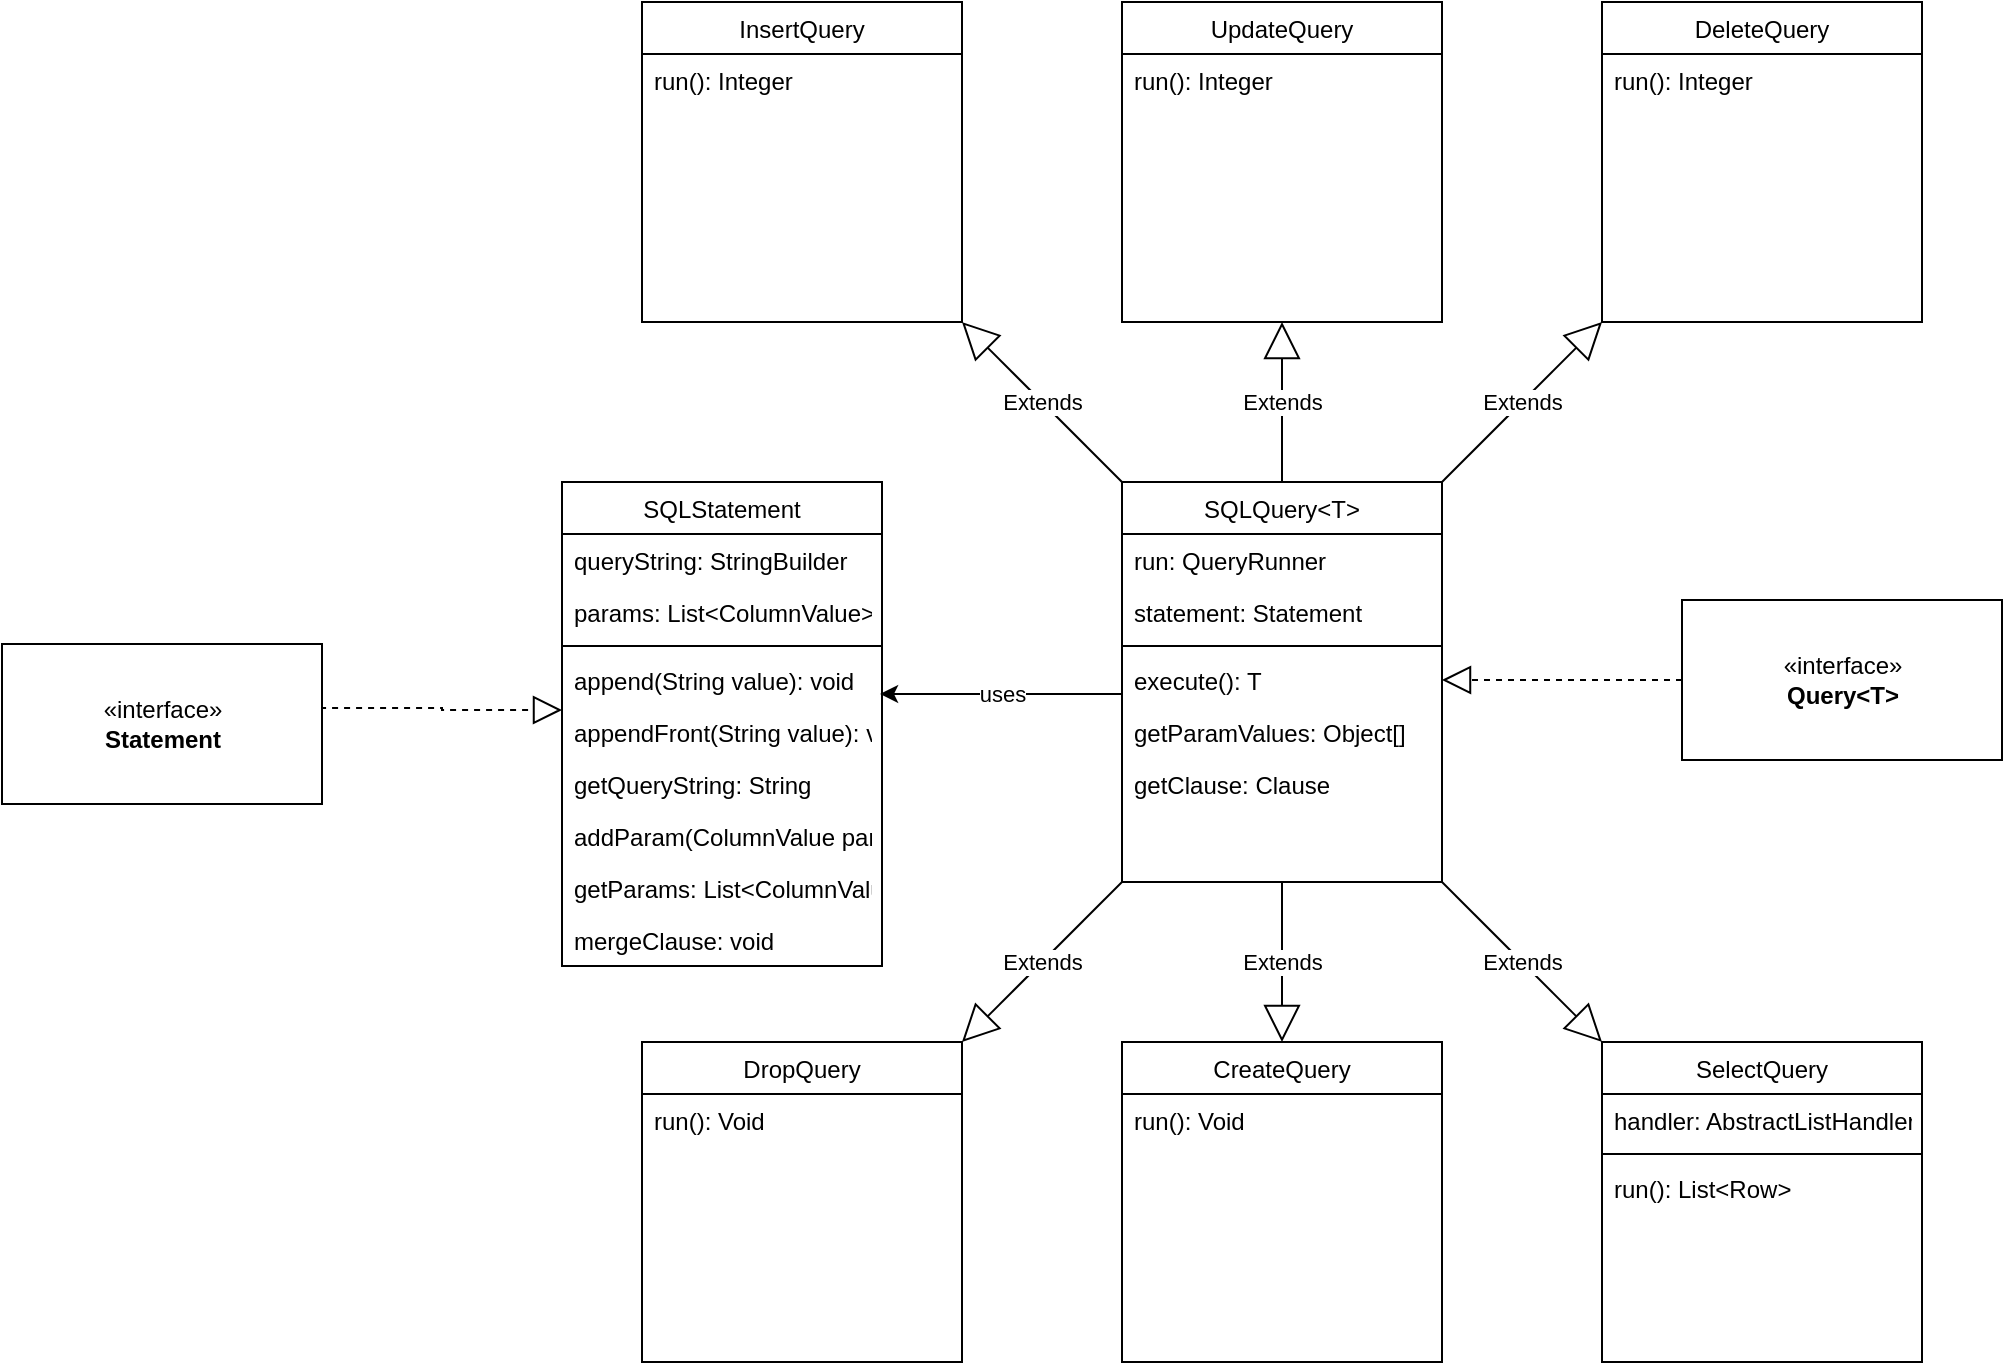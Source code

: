 <mxfile version="14.7.6" type="device" pages="2"><diagram id="C5RBs43oDa-KdzZeNtuy" name="Page-1"><mxGraphModel dx="1853" dy="450" grid="1" gridSize="10" guides="1" tooltips="1" connect="1" arrows="1" fold="1" page="1" pageScale="1" pageWidth="827" pageHeight="1169" math="0" shadow="0"><root><mxCell id="WIyWlLk6GJQsqaUBKTNV-0"/><mxCell id="WIyWlLk6GJQsqaUBKTNV-1" parent="WIyWlLk6GJQsqaUBKTNV-0"/><mxCell id="ouzQ8cs4tHCiYarw45k7-28" value="SQLStatement" style="swimlane;fontStyle=0;align=center;verticalAlign=top;childLayout=stackLayout;horizontal=1;startSize=26;horizontalStack=0;resizeParent=1;resizeLast=0;collapsible=1;marginBottom=0;rounded=0;shadow=0;strokeWidth=1;" parent="WIyWlLk6GJQsqaUBKTNV-1" vertex="1"><mxGeometry x="-320" y="280" width="160" height="242" as="geometry"><mxRectangle x="550" y="140" width="160" height="26" as="alternateBounds"/></mxGeometry></mxCell><mxCell id="ouzQ8cs4tHCiYarw45k7-29" value="queryString: StringBuilder" style="text;align=left;verticalAlign=top;spacingLeft=4;spacingRight=4;overflow=hidden;rotatable=0;points=[[0,0.5],[1,0.5]];portConstraint=eastwest;" parent="ouzQ8cs4tHCiYarw45k7-28" vertex="1"><mxGeometry y="26" width="160" height="26" as="geometry"/></mxCell><mxCell id="UrJvhQixCXuRGBfSf3v2-2" value="params: List&lt;ColumnValue&gt;" style="text;align=left;verticalAlign=top;spacingLeft=4;spacingRight=4;overflow=hidden;rotatable=0;points=[[0,0.5],[1,0.5]];portConstraint=eastwest;" vertex="1" parent="ouzQ8cs4tHCiYarw45k7-28"><mxGeometry y="52" width="160" height="26" as="geometry"/></mxCell><mxCell id="ouzQ8cs4tHCiYarw45k7-30" value="" style="line;strokeWidth=1;fillColor=none;align=left;verticalAlign=middle;spacingTop=-1;spacingLeft=3;spacingRight=3;rotatable=0;labelPosition=right;points=[];portConstraint=eastwest;" parent="ouzQ8cs4tHCiYarw45k7-28" vertex="1"><mxGeometry y="78" width="160" height="8" as="geometry"/></mxCell><mxCell id="ouzQ8cs4tHCiYarw45k7-31" value="append(String value): void" style="text;align=left;verticalAlign=top;spacingLeft=4;spacingRight=4;overflow=hidden;rotatable=0;points=[[0,0.5],[1,0.5]];portConstraint=eastwest;" parent="ouzQ8cs4tHCiYarw45k7-28" vertex="1"><mxGeometry y="86" width="160" height="26" as="geometry"/></mxCell><mxCell id="UrJvhQixCXuRGBfSf3v2-18" value="appendFront(String value): void" style="text;align=left;verticalAlign=top;spacingLeft=4;spacingRight=4;overflow=hidden;rotatable=0;points=[[0,0.5],[1,0.5]];portConstraint=eastwest;" vertex="1" parent="ouzQ8cs4tHCiYarw45k7-28"><mxGeometry y="112" width="160" height="26" as="geometry"/></mxCell><mxCell id="PJL86Jl7QM4I_I9QQ4cB-3" value="getQueryString: String" style="text;align=left;verticalAlign=top;spacingLeft=4;spacingRight=4;overflow=hidden;rotatable=0;points=[[0,0.5],[1,0.5]];portConstraint=eastwest;" parent="ouzQ8cs4tHCiYarw45k7-28" vertex="1"><mxGeometry y="138" width="160" height="26" as="geometry"/></mxCell><mxCell id="UrJvhQixCXuRGBfSf3v2-5" value="addParam(ColumnValue param): void" style="text;align=left;verticalAlign=top;spacingLeft=4;spacingRight=4;overflow=hidden;rotatable=0;points=[[0,0.5],[1,0.5]];portConstraint=eastwest;" vertex="1" parent="ouzQ8cs4tHCiYarw45k7-28"><mxGeometry y="164" width="160" height="26" as="geometry"/></mxCell><mxCell id="UrJvhQixCXuRGBfSf3v2-6" value="getParams: List&lt;ColumnValue&gt;" style="text;align=left;verticalAlign=top;spacingLeft=4;spacingRight=4;overflow=hidden;rotatable=0;points=[[0,0.5],[1,0.5]];portConstraint=eastwest;" vertex="1" parent="ouzQ8cs4tHCiYarw45k7-28"><mxGeometry y="190" width="160" height="26" as="geometry"/></mxCell><mxCell id="UrJvhQixCXuRGBfSf3v2-7" value="mergeClause: void" style="text;align=left;verticalAlign=top;spacingLeft=4;spacingRight=4;overflow=hidden;rotatable=0;points=[[0,0.5],[1,0.5]];portConstraint=eastwest;" vertex="1" parent="ouzQ8cs4tHCiYarw45k7-28"><mxGeometry y="216" width="160" height="26" as="geometry"/></mxCell><mxCell id="PJL86Jl7QM4I_I9QQ4cB-6" value="" style="endArrow=block;dashed=1;endFill=0;endSize=12;html=1;rounded=0;edgeStyle=orthogonalEdgeStyle;exitX=0.994;exitY=0.4;exitDx=0;exitDy=0;exitPerimeter=0;entryX=0;entryY=0.077;entryDx=0;entryDy=0;entryPerimeter=0;" parent="WIyWlLk6GJQsqaUBKTNV-1" edge="1" target="UrJvhQixCXuRGBfSf3v2-18" source="UrJvhQixCXuRGBfSf3v2-19"><mxGeometry width="160" relative="1" as="geometry"><mxPoint x="-680" y="600" as="sourcePoint"/><mxPoint x="-370" y="380" as="targetPoint"/></mxGeometry></mxCell><mxCell id="UrJvhQixCXuRGBfSf3v2-9" value="SQLQuery&lt;T&gt;" style="swimlane;fontStyle=0;align=center;verticalAlign=top;childLayout=stackLayout;horizontal=1;startSize=26;horizontalStack=0;resizeParent=1;resizeLast=0;collapsible=1;marginBottom=0;rounded=0;shadow=0;strokeWidth=1;" vertex="1" parent="WIyWlLk6GJQsqaUBKTNV-1"><mxGeometry x="-40" y="280" width="160" height="200" as="geometry"><mxRectangle x="550" y="140" width="160" height="26" as="alternateBounds"/></mxGeometry></mxCell><mxCell id="UrJvhQixCXuRGBfSf3v2-10" value="run: QueryRunner" style="text;align=left;verticalAlign=top;spacingLeft=4;spacingRight=4;overflow=hidden;rotatable=0;points=[[0,0.5],[1,0.5]];portConstraint=eastwest;" vertex="1" parent="UrJvhQixCXuRGBfSf3v2-9"><mxGeometry y="26" width="160" height="26" as="geometry"/></mxCell><mxCell id="UrJvhQixCXuRGBfSf3v2-50" value="statement: Statement" style="text;align=left;verticalAlign=top;spacingLeft=4;spacingRight=4;overflow=hidden;rotatable=0;points=[[0,0.5],[1,0.5]];portConstraint=eastwest;" vertex="1" parent="UrJvhQixCXuRGBfSf3v2-9"><mxGeometry y="52" width="160" height="26" as="geometry"/></mxCell><mxCell id="UrJvhQixCXuRGBfSf3v2-12" value="" style="line;strokeWidth=1;fillColor=none;align=left;verticalAlign=middle;spacingTop=-1;spacingLeft=3;spacingRight=3;rotatable=0;labelPosition=right;points=[];portConstraint=eastwest;" vertex="1" parent="UrJvhQixCXuRGBfSf3v2-9"><mxGeometry y="78" width="160" height="8" as="geometry"/></mxCell><mxCell id="UrJvhQixCXuRGBfSf3v2-26" value="execute(): T" style="text;align=left;verticalAlign=top;spacingLeft=4;spacingRight=4;overflow=hidden;rotatable=0;points=[[0,0.5],[1,0.5]];portConstraint=eastwest;" vertex="1" parent="UrJvhQixCXuRGBfSf3v2-9"><mxGeometry y="86" width="160" height="26" as="geometry"/></mxCell><mxCell id="UrJvhQixCXuRGBfSf3v2-15" value="getParamValues: Object[]" style="text;align=left;verticalAlign=top;spacingLeft=4;spacingRight=4;overflow=hidden;rotatable=0;points=[[0,0.5],[1,0.5]];portConstraint=eastwest;" vertex="1" parent="UrJvhQixCXuRGBfSf3v2-9"><mxGeometry y="112" width="160" height="26" as="geometry"/></mxCell><mxCell id="ECPLwRmbQJhNOM33lPOf-4" value="getClause: Clause" style="text;align=left;verticalAlign=top;spacingLeft=4;spacingRight=4;overflow=hidden;rotatable=0;points=[[0,0.5],[1,0.5]];portConstraint=eastwest;" vertex="1" parent="UrJvhQixCXuRGBfSf3v2-9"><mxGeometry y="138" width="160" height="26" as="geometry"/></mxCell><mxCell id="UrJvhQixCXuRGBfSf3v2-19" value="«interface»&lt;br&gt;&lt;b&gt;Statement&lt;/b&gt;" style="html=1;" vertex="1" parent="WIyWlLk6GJQsqaUBKTNV-1"><mxGeometry x="-600" y="361" width="160" height="80" as="geometry"/></mxCell><mxCell id="UrJvhQixCXuRGBfSf3v2-24" value="«interface»&lt;br&gt;&lt;b&gt;Query&amp;lt;T&amp;gt;&lt;/b&gt;" style="html=1;" vertex="1" parent="WIyWlLk6GJQsqaUBKTNV-1"><mxGeometry x="240" y="339" width="160" height="80" as="geometry"/></mxCell><mxCell id="UrJvhQixCXuRGBfSf3v2-25" value="" style="endArrow=block;dashed=1;endFill=0;endSize=12;html=1;rounded=0;edgeStyle=orthogonalEdgeStyle;entryX=1;entryY=0.5;entryDx=0;entryDy=0;" edge="1" parent="WIyWlLk6GJQsqaUBKTNV-1" source="UrJvhQixCXuRGBfSf3v2-24" target="UrJvhQixCXuRGBfSf3v2-26"><mxGeometry width="160" relative="1" as="geometry"><mxPoint x="-190" y="610" as="sourcePoint"/><mxPoint x="110" y="730" as="targetPoint"/></mxGeometry></mxCell><mxCell id="UrJvhQixCXuRGBfSf3v2-27" value="SelectQuery" style="swimlane;fontStyle=0;align=center;verticalAlign=top;childLayout=stackLayout;horizontal=1;startSize=26;horizontalStack=0;resizeParent=1;resizeLast=0;collapsible=1;marginBottom=0;rounded=0;shadow=0;strokeWidth=1;" vertex="1" parent="WIyWlLk6GJQsqaUBKTNV-1"><mxGeometry x="200" y="560" width="160" height="160" as="geometry"><mxRectangle x="550" y="140" width="160" height="26" as="alternateBounds"/></mxGeometry></mxCell><mxCell id="UrJvhQixCXuRGBfSf3v2-28" value="handler: AbstractListHandler&lt;Row&gt;" style="text;align=left;verticalAlign=top;spacingLeft=4;spacingRight=4;overflow=hidden;rotatable=0;points=[[0,0.5],[1,0.5]];portConstraint=eastwest;" vertex="1" parent="UrJvhQixCXuRGBfSf3v2-27"><mxGeometry y="26" width="160" height="26" as="geometry"/></mxCell><mxCell id="UrJvhQixCXuRGBfSf3v2-29" value="" style="line;strokeWidth=1;fillColor=none;align=left;verticalAlign=middle;spacingTop=-1;spacingLeft=3;spacingRight=3;rotatable=0;labelPosition=right;points=[];portConstraint=eastwest;" vertex="1" parent="UrJvhQixCXuRGBfSf3v2-27"><mxGeometry y="52" width="160" height="8" as="geometry"/></mxCell><mxCell id="UrJvhQixCXuRGBfSf3v2-30" value="run(): List&lt;Row&gt;" style="text;align=left;verticalAlign=top;spacingLeft=4;spacingRight=4;overflow=hidden;rotatable=0;points=[[0,0.5],[1,0.5]];portConstraint=eastwest;" vertex="1" parent="UrJvhQixCXuRGBfSf3v2-27"><mxGeometry y="60" width="160" height="26" as="geometry"/></mxCell><mxCell id="UrJvhQixCXuRGBfSf3v2-32" value="Extends" style="endArrow=block;endSize=16;endFill=0;html=1;entryX=0;entryY=0;entryDx=0;entryDy=0;exitX=1;exitY=1;exitDx=0;exitDy=0;" edge="1" parent="WIyWlLk6GJQsqaUBKTNV-1" source="UrJvhQixCXuRGBfSf3v2-9" target="UrJvhQixCXuRGBfSf3v2-27"><mxGeometry width="160" relative="1" as="geometry"><mxPoint x="120" y="380" as="sourcePoint"/><mxPoint x="200" y="380" as="targetPoint"/></mxGeometry></mxCell><mxCell id="UrJvhQixCXuRGBfSf3v2-33" value="UpdateQuery" style="swimlane;fontStyle=0;align=center;verticalAlign=top;childLayout=stackLayout;horizontal=1;startSize=26;horizontalStack=0;resizeParent=1;resizeLast=0;collapsible=1;marginBottom=0;rounded=0;shadow=0;strokeWidth=1;" vertex="1" parent="WIyWlLk6GJQsqaUBKTNV-1"><mxGeometry x="-40" y="40" width="160" height="160" as="geometry"><mxRectangle x="550" y="140" width="160" height="26" as="alternateBounds"/></mxGeometry></mxCell><mxCell id="UrJvhQixCXuRGBfSf3v2-36" value="run(): Integer" style="text;align=left;verticalAlign=top;spacingLeft=4;spacingRight=4;overflow=hidden;rotatable=0;points=[[0,0.5],[1,0.5]];portConstraint=eastwest;" vertex="1" parent="UrJvhQixCXuRGBfSf3v2-33"><mxGeometry y="26" width="160" height="26" as="geometry"/></mxCell><mxCell id="UrJvhQixCXuRGBfSf3v2-37" value="InsertQuery" style="swimlane;fontStyle=0;align=center;verticalAlign=top;childLayout=stackLayout;horizontal=1;startSize=26;horizontalStack=0;resizeParent=1;resizeLast=0;collapsible=1;marginBottom=0;rounded=0;shadow=0;strokeWidth=1;" vertex="1" parent="WIyWlLk6GJQsqaUBKTNV-1"><mxGeometry x="-280" y="40" width="160" height="160" as="geometry"><mxRectangle x="550" y="140" width="160" height="26" as="alternateBounds"/></mxGeometry></mxCell><mxCell id="UrJvhQixCXuRGBfSf3v2-38" value="run(): Integer" style="text;align=left;verticalAlign=top;spacingLeft=4;spacingRight=4;overflow=hidden;rotatable=0;points=[[0,0.5],[1,0.5]];portConstraint=eastwest;" vertex="1" parent="UrJvhQixCXuRGBfSf3v2-37"><mxGeometry y="26" width="160" height="26" as="geometry"/></mxCell><mxCell id="UrJvhQixCXuRGBfSf3v2-39" value="DeleteQuery" style="swimlane;fontStyle=0;align=center;verticalAlign=top;childLayout=stackLayout;horizontal=1;startSize=26;horizontalStack=0;resizeParent=1;resizeLast=0;collapsible=1;marginBottom=0;rounded=0;shadow=0;strokeWidth=1;" vertex="1" parent="WIyWlLk6GJQsqaUBKTNV-1"><mxGeometry x="200" y="40" width="160" height="160" as="geometry"><mxRectangle x="550" y="140" width="160" height="26" as="alternateBounds"/></mxGeometry></mxCell><mxCell id="UrJvhQixCXuRGBfSf3v2-40" value="run(): Integer" style="text;align=left;verticalAlign=top;spacingLeft=4;spacingRight=4;overflow=hidden;rotatable=0;points=[[0,0.5],[1,0.5]];portConstraint=eastwest;" vertex="1" parent="UrJvhQixCXuRGBfSf3v2-39"><mxGeometry y="26" width="160" height="26" as="geometry"/></mxCell><mxCell id="UrJvhQixCXuRGBfSf3v2-41" value="DropQuery" style="swimlane;fontStyle=0;align=center;verticalAlign=top;childLayout=stackLayout;horizontal=1;startSize=26;horizontalStack=0;resizeParent=1;resizeLast=0;collapsible=1;marginBottom=0;rounded=0;shadow=0;strokeWidth=1;" vertex="1" parent="WIyWlLk6GJQsqaUBKTNV-1"><mxGeometry x="-280" y="560" width="160" height="160" as="geometry"><mxRectangle x="550" y="140" width="160" height="26" as="alternateBounds"/></mxGeometry></mxCell><mxCell id="UrJvhQixCXuRGBfSf3v2-42" value="run(): Void" style="text;align=left;verticalAlign=top;spacingLeft=4;spacingRight=4;overflow=hidden;rotatable=0;points=[[0,0.5],[1,0.5]];portConstraint=eastwest;" vertex="1" parent="UrJvhQixCXuRGBfSf3v2-41"><mxGeometry y="26" width="160" height="26" as="geometry"/></mxCell><mxCell id="UrJvhQixCXuRGBfSf3v2-43" value="CreateQuery" style="swimlane;fontStyle=0;align=center;verticalAlign=top;childLayout=stackLayout;horizontal=1;startSize=26;horizontalStack=0;resizeParent=1;resizeLast=0;collapsible=1;marginBottom=0;rounded=0;shadow=0;strokeWidth=1;" vertex="1" parent="WIyWlLk6GJQsqaUBKTNV-1"><mxGeometry x="-40" y="560" width="160" height="160" as="geometry"><mxRectangle x="550" y="140" width="160" height="26" as="alternateBounds"/></mxGeometry></mxCell><mxCell id="UrJvhQixCXuRGBfSf3v2-44" value="run(): Void" style="text;align=left;verticalAlign=top;spacingLeft=4;spacingRight=4;overflow=hidden;rotatable=0;points=[[0,0.5],[1,0.5]];portConstraint=eastwest;" vertex="1" parent="UrJvhQixCXuRGBfSf3v2-43"><mxGeometry y="26" width="160" height="26" as="geometry"/></mxCell><mxCell id="UrJvhQixCXuRGBfSf3v2-45" value="Extends" style="endArrow=block;endSize=16;endFill=0;html=1;exitX=0;exitY=1;exitDx=0;exitDy=0;entryX=1;entryY=0;entryDx=0;entryDy=0;" edge="1" parent="WIyWlLk6GJQsqaUBKTNV-1" source="UrJvhQixCXuRGBfSf3v2-9" target="UrJvhQixCXuRGBfSf3v2-41"><mxGeometry width="160" relative="1" as="geometry"><mxPoint x="130" y="450" as="sourcePoint"/><mxPoint x="200" y="379" as="targetPoint"/></mxGeometry></mxCell><mxCell id="UrJvhQixCXuRGBfSf3v2-46" value="Extends" style="endArrow=block;endSize=16;endFill=0;html=1;exitX=1;exitY=0;exitDx=0;exitDy=0;entryX=0;entryY=1;entryDx=0;entryDy=0;" edge="1" parent="WIyWlLk6GJQsqaUBKTNV-1" source="UrJvhQixCXuRGBfSf3v2-9" target="UrJvhQixCXuRGBfSf3v2-39"><mxGeometry width="160" relative="1" as="geometry"><mxPoint x="129.04" y="382.994" as="sourcePoint"/><mxPoint x="210" y="383" as="targetPoint"/></mxGeometry></mxCell><mxCell id="UrJvhQixCXuRGBfSf3v2-47" value="Extends" style="endArrow=block;endSize=16;endFill=0;html=1;exitX=0.5;exitY=0;exitDx=0;exitDy=0;entryX=0.5;entryY=1;entryDx=0;entryDy=0;" edge="1" parent="WIyWlLk6GJQsqaUBKTNV-1" source="UrJvhQixCXuRGBfSf3v2-9" target="UrJvhQixCXuRGBfSf3v2-33"><mxGeometry width="160" relative="1" as="geometry"><mxPoint x="139.04" y="392.994" as="sourcePoint"/><mxPoint x="220" y="393" as="targetPoint"/></mxGeometry></mxCell><mxCell id="UrJvhQixCXuRGBfSf3v2-48" value="Extends" style="endArrow=block;endSize=16;endFill=0;html=1;exitX=0;exitY=0;exitDx=0;exitDy=0;" edge="1" parent="WIyWlLk6GJQsqaUBKTNV-1" source="UrJvhQixCXuRGBfSf3v2-9"><mxGeometry width="160" relative="1" as="geometry"><mxPoint x="149.04" y="402.994" as="sourcePoint"/><mxPoint x="-120" y="200" as="targetPoint"/></mxGeometry></mxCell><mxCell id="UrJvhQixCXuRGBfSf3v2-49" value="Extends" style="endArrow=block;endSize=16;endFill=0;html=1;exitX=0.5;exitY=1;exitDx=0;exitDy=0;entryX=0.5;entryY=0;entryDx=0;entryDy=0;" edge="1" parent="WIyWlLk6GJQsqaUBKTNV-1" source="UrJvhQixCXuRGBfSf3v2-9" target="UrJvhQixCXuRGBfSf3v2-43"><mxGeometry width="160" relative="1" as="geometry"><mxPoint x="159.04" y="412.994" as="sourcePoint"/><mxPoint x="240" y="413" as="targetPoint"/></mxGeometry></mxCell><mxCell id="UrJvhQixCXuRGBfSf3v2-51" value="" style="endArrow=classic;html=1;exitX=0;exitY=0.769;exitDx=0;exitDy=0;entryX=0.994;entryY=0.769;entryDx=0;entryDy=0;entryPerimeter=0;exitPerimeter=0;" edge="1" parent="WIyWlLk6GJQsqaUBKTNV-1" source="UrJvhQixCXuRGBfSf3v2-26" target="ouzQ8cs4tHCiYarw45k7-31"><mxGeometry relative="1" as="geometry"><mxPoint x="-520.96" y="159.012" as="sourcePoint"/><mxPoint x="-598" y="159" as="targetPoint"/></mxGeometry></mxCell><mxCell id="UrJvhQixCXuRGBfSf3v2-52" value="uses" style="edgeLabel;resizable=0;html=1;align=center;verticalAlign=middle;" connectable="0" vertex="1" parent="UrJvhQixCXuRGBfSf3v2-51"><mxGeometry relative="1" as="geometry"/></mxCell></root></mxGraphModel></diagram><diagram id="Ow9V6Ym54veHrPqEXKy3" name="Page-2"><mxGraphModel dx="1026" dy="450" grid="1" gridSize="10" guides="1" tooltips="1" connect="1" arrows="1" fold="1" page="1" pageScale="1" pageWidth="850" pageHeight="1100" math="0" shadow="0"><root><mxCell id="m3Wl_wwwOwhI21_RcPmA-0"/><mxCell id="m3Wl_wwwOwhI21_RcPmA-1" parent="m3Wl_wwwOwhI21_RcPmA-0"/></root></mxGraphModel></diagram></mxfile>